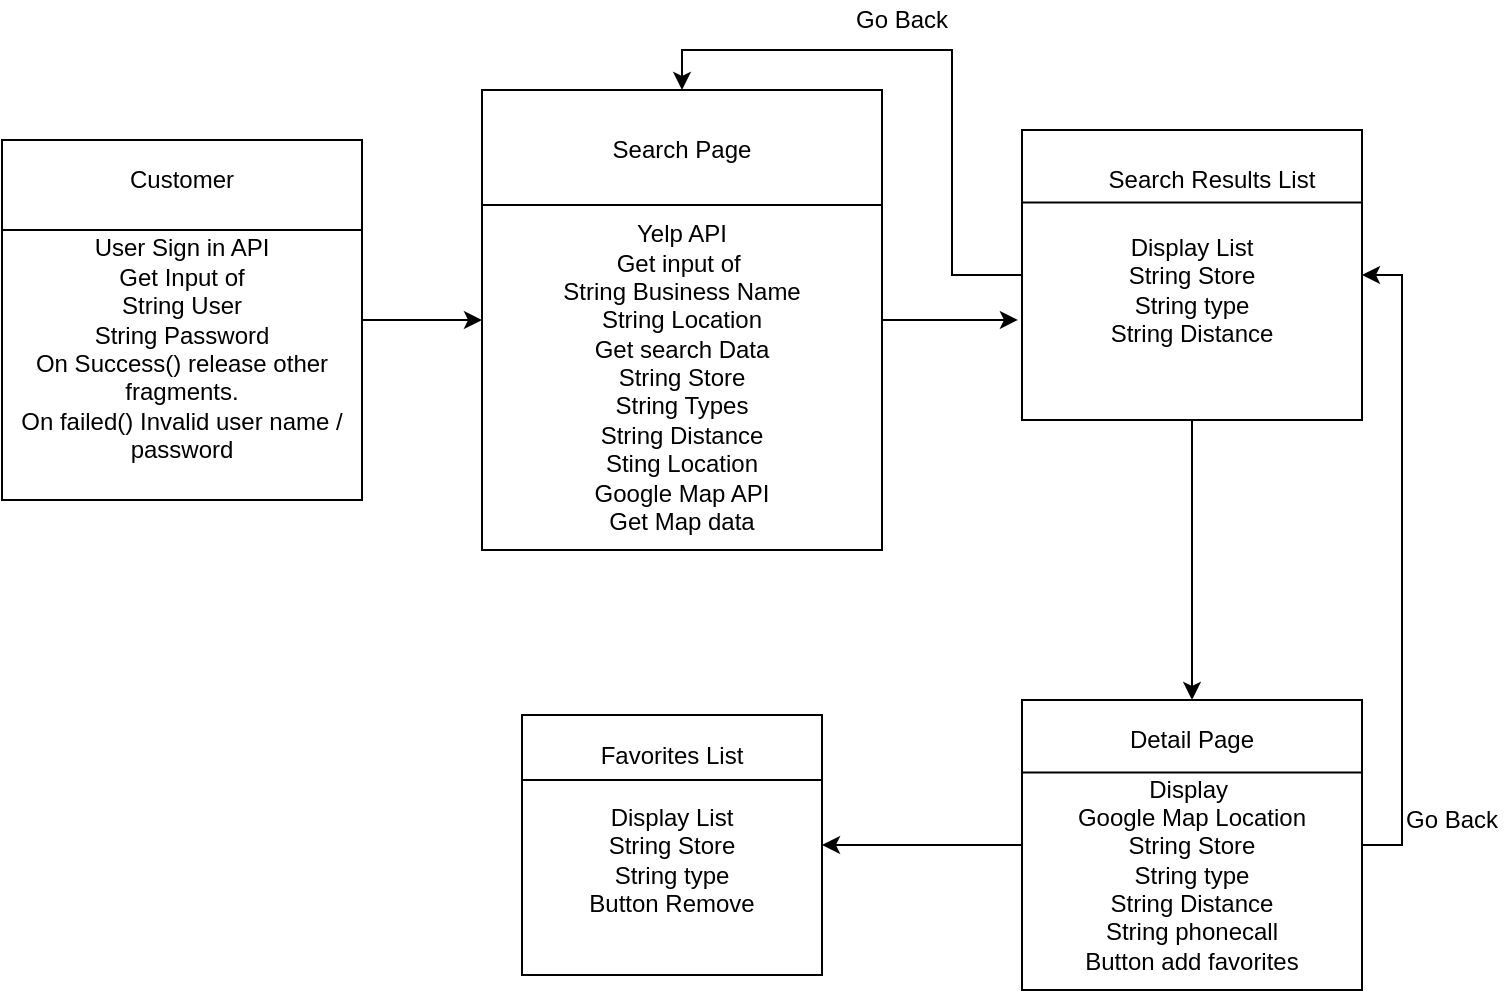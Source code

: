 <mxfile version="13.9.9" type="github">
  <diagram id="k2aMWEfZ_HrNU8Y3Lv6v" name="Page-1">
    <mxGraphModel dx="1662" dy="762" grid="1" gridSize="10" guides="1" tooltips="1" connect="1" arrows="1" fold="1" page="1" pageScale="1" pageWidth="850" pageHeight="1100" math="0" shadow="0">
      <root>
        <mxCell id="0" />
        <mxCell id="1" parent="0" />
        <mxCell id="5aZoR_zxV3x6w0rRUYaB-15" style="edgeStyle=orthogonalEdgeStyle;rounded=0;orthogonalLoop=1;jettySize=auto;html=1;entryX=0;entryY=0.5;entryDx=0;entryDy=0;" edge="1" parent="1" source="5aZoR_zxV3x6w0rRUYaB-1" target="5aZoR_zxV3x6w0rRUYaB-5">
          <mxGeometry relative="1" as="geometry" />
        </mxCell>
        <mxCell id="5aZoR_zxV3x6w0rRUYaB-1" value="&lt;br&gt;&lt;br&gt;User Sign in API&lt;br&gt;Get Input of &lt;br&gt;String User&lt;br&gt;String Password&lt;br&gt;On Success() release other fragments.&lt;br&gt;On failed() Invalid user name / password" style="rounded=0;whiteSpace=wrap;html=1;" vertex="1" parent="1">
          <mxGeometry x="40" y="220" width="180" height="180" as="geometry" />
        </mxCell>
        <mxCell id="5aZoR_zxV3x6w0rRUYaB-2" value="" style="endArrow=none;html=1;exitX=0;exitY=0.25;exitDx=0;exitDy=0;entryX=1;entryY=0.25;entryDx=0;entryDy=0;" edge="1" parent="1" source="5aZoR_zxV3x6w0rRUYaB-1" target="5aZoR_zxV3x6w0rRUYaB-1">
          <mxGeometry width="50" height="50" relative="1" as="geometry">
            <mxPoint x="310" y="500" as="sourcePoint" />
            <mxPoint x="360" y="450" as="targetPoint" />
          </mxGeometry>
        </mxCell>
        <mxCell id="5aZoR_zxV3x6w0rRUYaB-3" value="Customer" style="text;html=1;strokeColor=none;fillColor=none;align=center;verticalAlign=middle;whiteSpace=wrap;rounded=0;" vertex="1" parent="1">
          <mxGeometry x="110" y="230" width="40" height="20" as="geometry" />
        </mxCell>
        <mxCell id="5aZoR_zxV3x6w0rRUYaB-17" style="edgeStyle=orthogonalEdgeStyle;rounded=0;orthogonalLoop=1;jettySize=auto;html=1;entryX=-0.012;entryY=0.655;entryDx=0;entryDy=0;entryPerimeter=0;" edge="1" parent="1" source="5aZoR_zxV3x6w0rRUYaB-5" target="5aZoR_zxV3x6w0rRUYaB-9">
          <mxGeometry relative="1" as="geometry" />
        </mxCell>
        <mxCell id="5aZoR_zxV3x6w0rRUYaB-5" value="&lt;br&gt;&lt;br&gt;&lt;br&gt;&lt;br&gt;Yelp API&lt;br&gt;Get input of&amp;nbsp;&lt;br&gt;String Business Name&lt;br&gt;String Location&lt;br&gt;Get search Data&lt;br&gt;String Store&lt;br&gt;String Types&lt;br&gt;String Distance&lt;br&gt;Sting Location&lt;br&gt;Google Map API&lt;br&gt;Get Map data" style="rounded=0;whiteSpace=wrap;html=1;" vertex="1" parent="1">
          <mxGeometry x="280" y="195" width="200" height="230" as="geometry" />
        </mxCell>
        <mxCell id="5aZoR_zxV3x6w0rRUYaB-6" value="" style="endArrow=none;html=1;exitX=0;exitY=0.25;exitDx=0;exitDy=0;entryX=1;entryY=0.25;entryDx=0;entryDy=0;" edge="1" source="5aZoR_zxV3x6w0rRUYaB-5" target="5aZoR_zxV3x6w0rRUYaB-5" parent="1">
          <mxGeometry width="50" height="50" relative="1" as="geometry">
            <mxPoint x="550" y="475" as="sourcePoint" />
            <mxPoint x="600" y="425" as="targetPoint" />
          </mxGeometry>
        </mxCell>
        <mxCell id="5aZoR_zxV3x6w0rRUYaB-7" value="Search Page" style="text;html=1;strokeColor=none;fillColor=none;align=center;verticalAlign=middle;whiteSpace=wrap;rounded=0;" vertex="1" parent="1">
          <mxGeometry x="340" y="215" width="80" height="20" as="geometry" />
        </mxCell>
        <mxCell id="5aZoR_zxV3x6w0rRUYaB-18" style="edgeStyle=orthogonalEdgeStyle;rounded=0;orthogonalLoop=1;jettySize=auto;html=1;entryX=0.5;entryY=0;entryDx=0;entryDy=0;" edge="1" parent="1" source="5aZoR_zxV3x6w0rRUYaB-9" target="5aZoR_zxV3x6w0rRUYaB-12">
          <mxGeometry relative="1" as="geometry" />
        </mxCell>
        <mxCell id="5aZoR_zxV3x6w0rRUYaB-23" style="edgeStyle=orthogonalEdgeStyle;rounded=0;orthogonalLoop=1;jettySize=auto;html=1;entryX=0.5;entryY=0;entryDx=0;entryDy=0;" edge="1" parent="1" source="5aZoR_zxV3x6w0rRUYaB-9" target="5aZoR_zxV3x6w0rRUYaB-5">
          <mxGeometry relative="1" as="geometry" />
        </mxCell>
        <mxCell id="5aZoR_zxV3x6w0rRUYaB-9" value="&lt;br&gt;Display List&lt;br&gt;String Store&lt;br&gt;String type&lt;br&gt;String Distance" style="rounded=0;whiteSpace=wrap;html=1;" vertex="1" parent="1">
          <mxGeometry x="550" y="215" width="170" height="145" as="geometry" />
        </mxCell>
        <mxCell id="5aZoR_zxV3x6w0rRUYaB-10" value="" style="endArrow=none;html=1;exitX=0;exitY=0.25;exitDx=0;exitDy=0;entryX=1;entryY=0.25;entryDx=0;entryDy=0;" edge="1" source="5aZoR_zxV3x6w0rRUYaB-9" target="5aZoR_zxV3x6w0rRUYaB-9" parent="1">
          <mxGeometry width="50" height="50" relative="1" as="geometry">
            <mxPoint x="820" y="495" as="sourcePoint" />
            <mxPoint x="870" y="445" as="targetPoint" />
          </mxGeometry>
        </mxCell>
        <mxCell id="5aZoR_zxV3x6w0rRUYaB-11" value="Search Results List" style="text;html=1;strokeColor=none;fillColor=none;align=center;verticalAlign=middle;whiteSpace=wrap;rounded=0;" vertex="1" parent="1">
          <mxGeometry x="590" y="230" width="110" height="20" as="geometry" />
        </mxCell>
        <mxCell id="5aZoR_zxV3x6w0rRUYaB-22" style="edgeStyle=orthogonalEdgeStyle;rounded=0;orthogonalLoop=1;jettySize=auto;html=1;entryX=1;entryY=0.5;entryDx=0;entryDy=0;" edge="1" parent="1" source="5aZoR_zxV3x6w0rRUYaB-12" target="5aZoR_zxV3x6w0rRUYaB-19">
          <mxGeometry relative="1" as="geometry" />
        </mxCell>
        <mxCell id="5aZoR_zxV3x6w0rRUYaB-25" style="edgeStyle=orthogonalEdgeStyle;rounded=0;orthogonalLoop=1;jettySize=auto;html=1;exitX=1;exitY=0.5;exitDx=0;exitDy=0;entryX=1;entryY=0.5;entryDx=0;entryDy=0;" edge="1" parent="1" source="5aZoR_zxV3x6w0rRUYaB-12" target="5aZoR_zxV3x6w0rRUYaB-9">
          <mxGeometry relative="1" as="geometry" />
        </mxCell>
        <mxCell id="5aZoR_zxV3x6w0rRUYaB-12" value="&lt;br&gt;&lt;br&gt;Display&amp;nbsp;&lt;br&gt;Google Map Location&lt;br&gt;String Store&lt;br&gt;String type&lt;br&gt;String Distance&lt;br&gt;String phonecall&lt;br&gt;Button add favorites" style="rounded=0;whiteSpace=wrap;html=1;" vertex="1" parent="1">
          <mxGeometry x="550" y="500" width="170" height="145" as="geometry" />
        </mxCell>
        <mxCell id="5aZoR_zxV3x6w0rRUYaB-13" value="" style="endArrow=none;html=1;exitX=0;exitY=0.25;exitDx=0;exitDy=0;entryX=1;entryY=0.25;entryDx=0;entryDy=0;" edge="1" source="5aZoR_zxV3x6w0rRUYaB-12" target="5aZoR_zxV3x6w0rRUYaB-12" parent="1">
          <mxGeometry width="50" height="50" relative="1" as="geometry">
            <mxPoint x="820" y="780" as="sourcePoint" />
            <mxPoint x="870" y="730" as="targetPoint" />
          </mxGeometry>
        </mxCell>
        <mxCell id="5aZoR_zxV3x6w0rRUYaB-14" value="Detail Page" style="text;html=1;strokeColor=none;fillColor=none;align=center;verticalAlign=middle;whiteSpace=wrap;rounded=0;" vertex="1" parent="1">
          <mxGeometry x="580" y="510" width="110" height="20" as="geometry" />
        </mxCell>
        <mxCell id="5aZoR_zxV3x6w0rRUYaB-19" value="&lt;br&gt;Display List&lt;br&gt;String Store&lt;br&gt;String type&lt;br&gt;Button Remove" style="rounded=0;whiteSpace=wrap;html=1;" vertex="1" parent="1">
          <mxGeometry x="300" y="507.5" width="150" height="130" as="geometry" />
        </mxCell>
        <mxCell id="5aZoR_zxV3x6w0rRUYaB-20" value="" style="endArrow=none;html=1;exitX=0;exitY=0.25;exitDx=0;exitDy=0;entryX=1;entryY=0.25;entryDx=0;entryDy=0;" edge="1" source="5aZoR_zxV3x6w0rRUYaB-19" target="5aZoR_zxV3x6w0rRUYaB-19" parent="1">
          <mxGeometry width="50" height="50" relative="1" as="geometry">
            <mxPoint x="570" y="787.5" as="sourcePoint" />
            <mxPoint x="620" y="737.5" as="targetPoint" />
          </mxGeometry>
        </mxCell>
        <mxCell id="5aZoR_zxV3x6w0rRUYaB-21" value="Favorites List" style="text;html=1;strokeColor=none;fillColor=none;align=center;verticalAlign=middle;whiteSpace=wrap;rounded=0;" vertex="1" parent="1">
          <mxGeometry x="320" y="517.5" width="110" height="20" as="geometry" />
        </mxCell>
        <mxCell id="5aZoR_zxV3x6w0rRUYaB-24" value="Go Back" style="text;html=1;strokeColor=none;fillColor=none;align=center;verticalAlign=middle;whiteSpace=wrap;rounded=0;" vertex="1" parent="1">
          <mxGeometry x="460" y="150" width="60" height="20" as="geometry" />
        </mxCell>
        <mxCell id="5aZoR_zxV3x6w0rRUYaB-26" value="Go Back" style="text;html=1;strokeColor=none;fillColor=none;align=center;verticalAlign=middle;whiteSpace=wrap;rounded=0;" vertex="1" parent="1">
          <mxGeometry x="740" y="550" width="50" height="20" as="geometry" />
        </mxCell>
      </root>
    </mxGraphModel>
  </diagram>
</mxfile>
